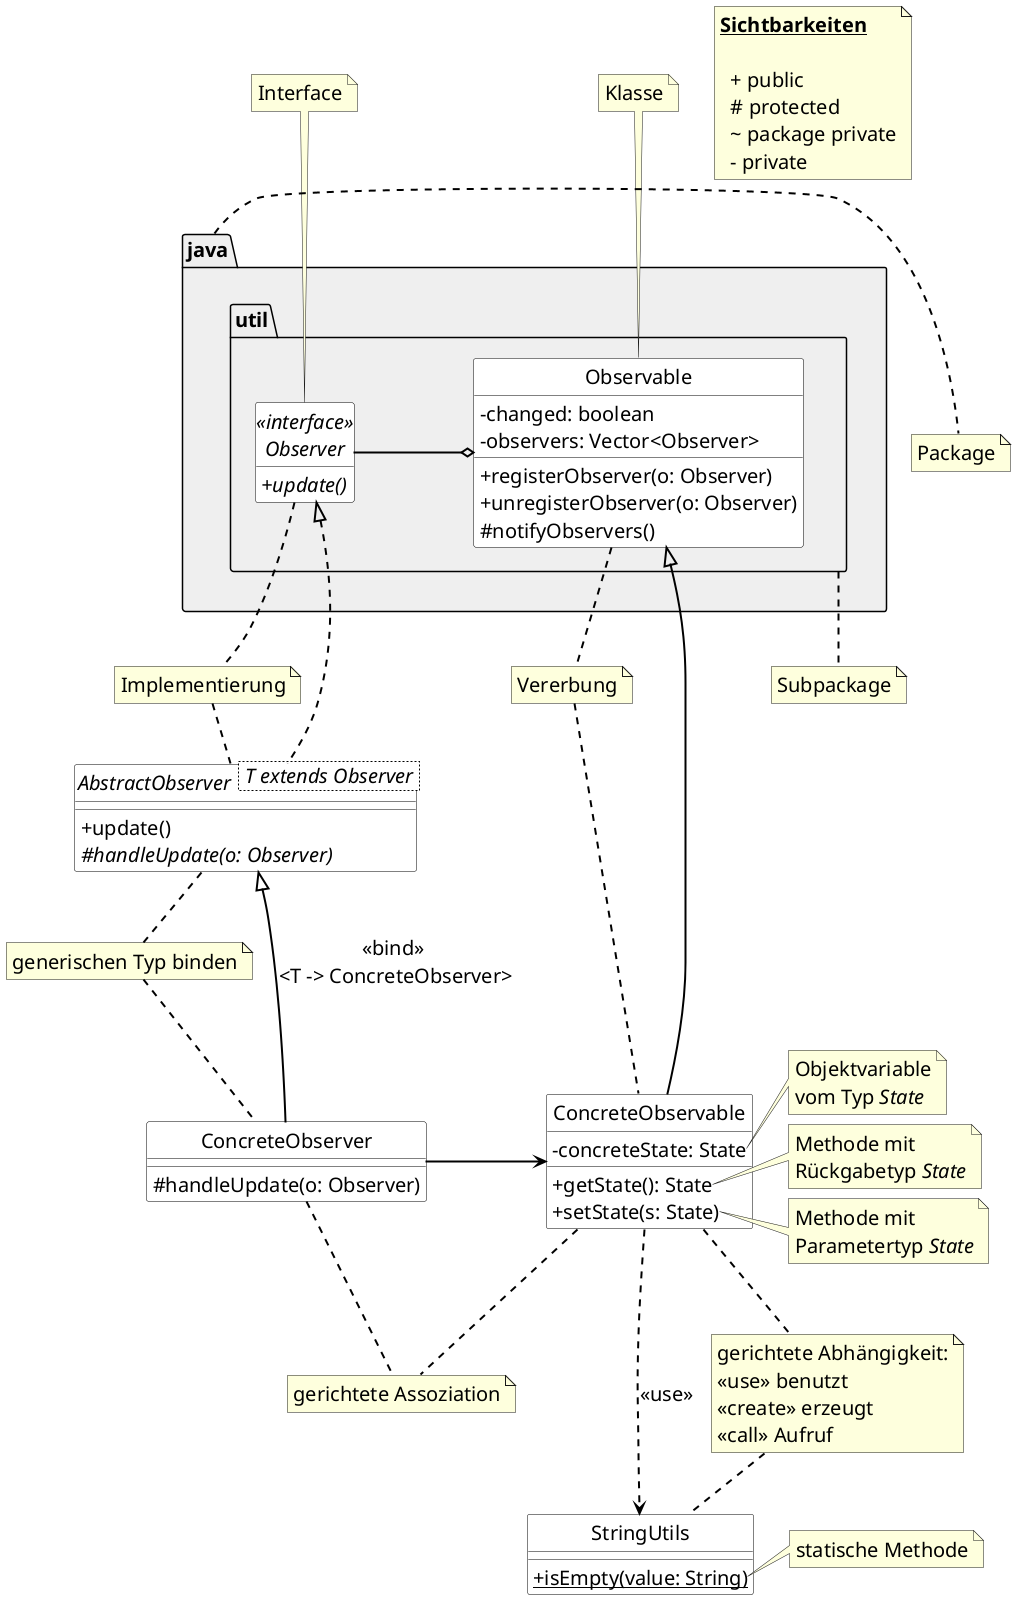 @startuml

skinparam package {
  BackgroundColor #efefef
  BorderColor #a0a0a0
  BackgroundColor<<Main>> gold
  BorderColor black
  ArrowColor black
  FontName Arial Unicode MS
  FontSize 20
}

skinparam class {
  BackgroundColor #white
  BorderColor #f4f4f4
  BackgroundColor<<Main>> gold
  BorderColor black
  ArrowColor black
  FontName Arial Unicode MS
  FontSize 20
}
skinparam classFontSize 24
skinparam classAttributeIconSize 0
skinparam defaultFontSize 20

skinparam ArrowColor black
skinparam ArrowThickness 2

hide circle

package java.util {
    class Observable {
        - changed: boolean
        - observers: Vector<Observer>
        +registerObserver(o: Observer)
        +unregisterObserver(o: Observer)
        #notifyObservers()
    }

    interface Observer <<interface>> {
        +update() {abstract}
    }
}

note "Package" as Package
note "Subpackage" as Subpackage
note "Klasse" as Class
note "Interface" as Interface
note "Vererbung" as Vererbung
note "Implementierung" as Implementierung
note "gerichtete Assoziation" as Assoziation
note "generischen Typ binden" as Generics
note "gerichtete Abhängigkeit:\n<<use>> benutzt\n<<create>> erzeugt\n<<call>> Aufruf" as Dependency

class ConcreteObservable {
    -concreteState: State
    +getState(): State
    +setState(s: State)
}

Observable <|-- ConcreteObservable

hide interface fields

abstract class AbstractObserver < T extends Observer >  {
    +update()
    #handleUpdate(o: Observer) {abstract}
}

class ConcreteObserver {
    #handleUpdate(o: Observer)
}

class StringUtils {
    +isEmpty(value: String) {static}
}

note right of ConcreteObservable::concreteState
  Objektvariable
  vom Typ <i>State</i>
end note

note right of ConcreteObservable::getState
  Methode mit
  Rückgabetyp <i>State</i>
end note

note right of ConcreteObservable::setState
  Methode mit
  Parametertyp <i>State</i>
end note


Observable o- Observer : \t\t

Observer <|.. AbstractObserver
AbstractObserver <|-- ConcreteObserver : <<bind>> \n<T -> ConcreteObserver>
ConcreteObservable <-left- ConcreteObserver : \t\t

java .right. Package
util .down. Subpackage
Observable .up. Class
Observable .. Vererbung
ConcreteObservable .up. Vererbung
Observer .up. Interface

Observer .down. Implementierung
AbstractObserver .up. Implementierung

ConcreteObserver .down. Assoziation
ConcreteObservable .down. Assoziation
ConcreteObservable .down.> StringUtils : <<use>>

ConcreteObserver .up. Generics
AbstractObserver .down. Generics

ConcreteObservable .down. Dependency
StringUtils .up. Dependency

note right of StringUtils::isEmpty
  statische Methode
end note

note as floating
  <u><b>Sichtbarkeiten</b></u>

    + public
    # protected
    ~ package private
    - private
end note

@enduml

